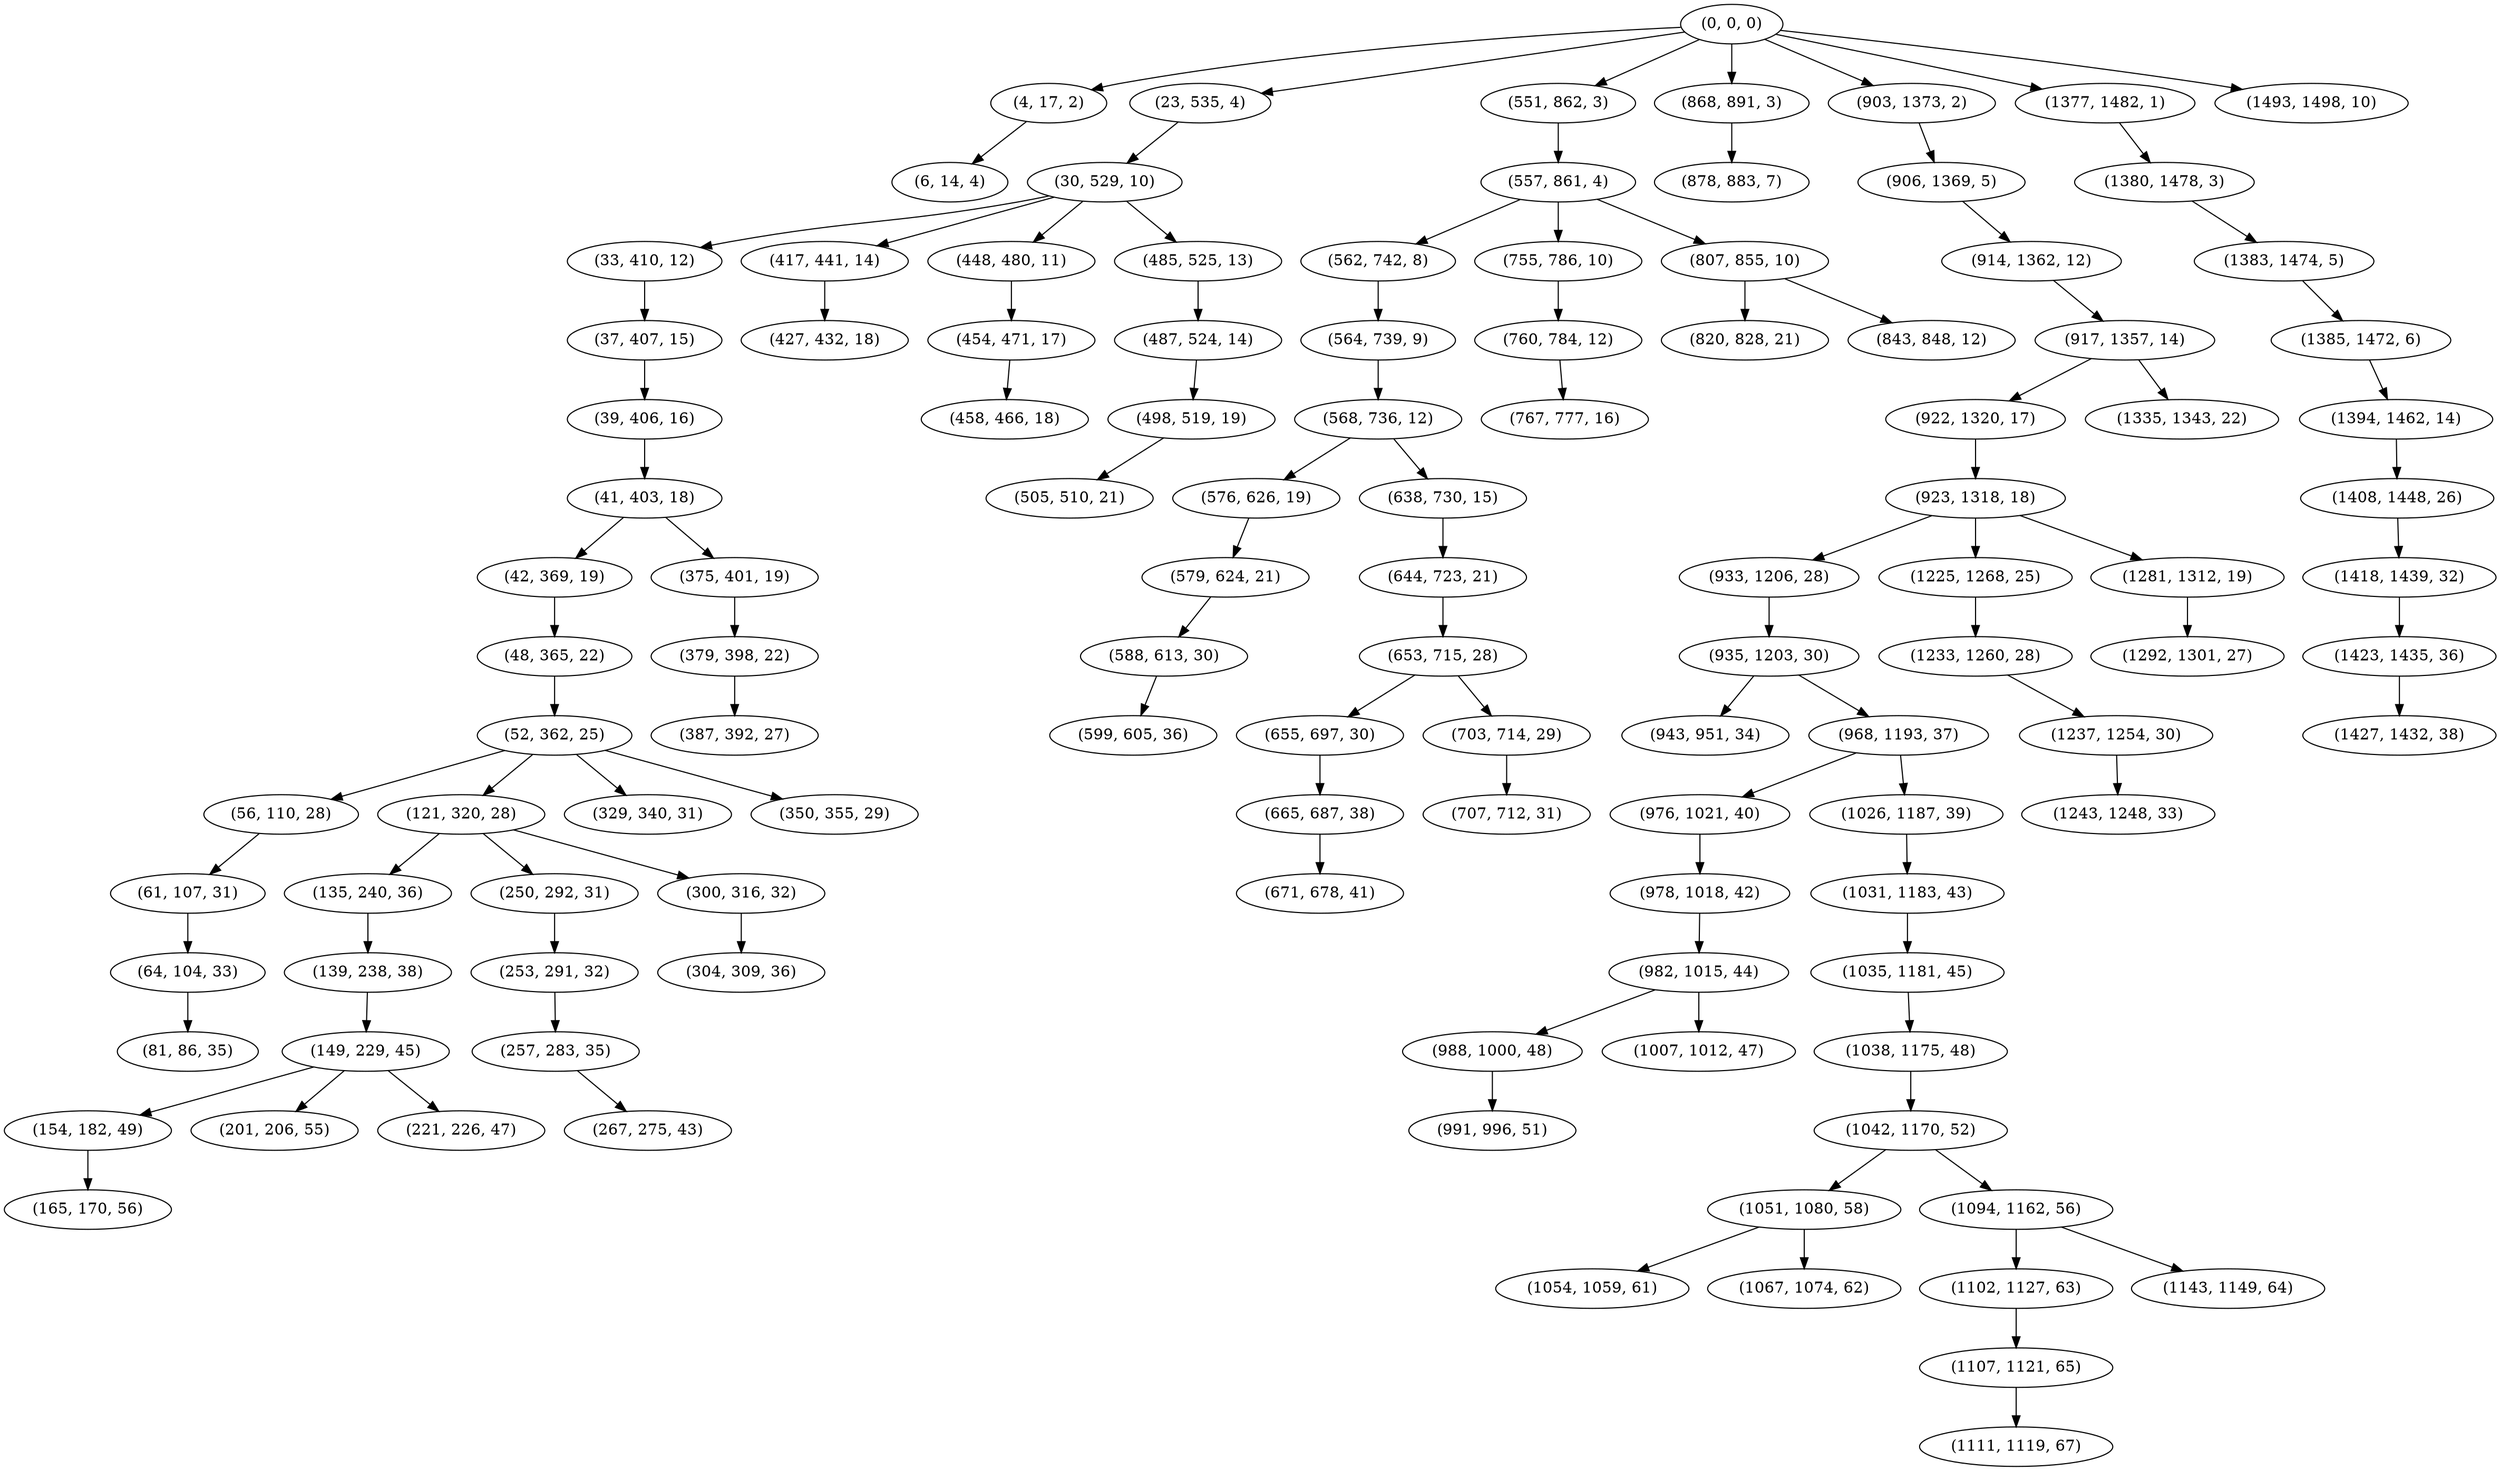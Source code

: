 digraph tree {
    "(0, 0, 0)";
    "(4, 17, 2)";
    "(6, 14, 4)";
    "(23, 535, 4)";
    "(30, 529, 10)";
    "(33, 410, 12)";
    "(37, 407, 15)";
    "(39, 406, 16)";
    "(41, 403, 18)";
    "(42, 369, 19)";
    "(48, 365, 22)";
    "(52, 362, 25)";
    "(56, 110, 28)";
    "(61, 107, 31)";
    "(64, 104, 33)";
    "(81, 86, 35)";
    "(121, 320, 28)";
    "(135, 240, 36)";
    "(139, 238, 38)";
    "(149, 229, 45)";
    "(154, 182, 49)";
    "(165, 170, 56)";
    "(201, 206, 55)";
    "(221, 226, 47)";
    "(250, 292, 31)";
    "(253, 291, 32)";
    "(257, 283, 35)";
    "(267, 275, 43)";
    "(300, 316, 32)";
    "(304, 309, 36)";
    "(329, 340, 31)";
    "(350, 355, 29)";
    "(375, 401, 19)";
    "(379, 398, 22)";
    "(387, 392, 27)";
    "(417, 441, 14)";
    "(427, 432, 18)";
    "(448, 480, 11)";
    "(454, 471, 17)";
    "(458, 466, 18)";
    "(485, 525, 13)";
    "(487, 524, 14)";
    "(498, 519, 19)";
    "(505, 510, 21)";
    "(551, 862, 3)";
    "(557, 861, 4)";
    "(562, 742, 8)";
    "(564, 739, 9)";
    "(568, 736, 12)";
    "(576, 626, 19)";
    "(579, 624, 21)";
    "(588, 613, 30)";
    "(599, 605, 36)";
    "(638, 730, 15)";
    "(644, 723, 21)";
    "(653, 715, 28)";
    "(655, 697, 30)";
    "(665, 687, 38)";
    "(671, 678, 41)";
    "(703, 714, 29)";
    "(707, 712, 31)";
    "(755, 786, 10)";
    "(760, 784, 12)";
    "(767, 777, 16)";
    "(807, 855, 10)";
    "(820, 828, 21)";
    "(843, 848, 12)";
    "(868, 891, 3)";
    "(878, 883, 7)";
    "(903, 1373, 2)";
    "(906, 1369, 5)";
    "(914, 1362, 12)";
    "(917, 1357, 14)";
    "(922, 1320, 17)";
    "(923, 1318, 18)";
    "(933, 1206, 28)";
    "(935, 1203, 30)";
    "(943, 951, 34)";
    "(968, 1193, 37)";
    "(976, 1021, 40)";
    "(978, 1018, 42)";
    "(982, 1015, 44)";
    "(988, 1000, 48)";
    "(991, 996, 51)";
    "(1007, 1012, 47)";
    "(1026, 1187, 39)";
    "(1031, 1183, 43)";
    "(1035, 1181, 45)";
    "(1038, 1175, 48)";
    "(1042, 1170, 52)";
    "(1051, 1080, 58)";
    "(1054, 1059, 61)";
    "(1067, 1074, 62)";
    "(1094, 1162, 56)";
    "(1102, 1127, 63)";
    "(1107, 1121, 65)";
    "(1111, 1119, 67)";
    "(1143, 1149, 64)";
    "(1225, 1268, 25)";
    "(1233, 1260, 28)";
    "(1237, 1254, 30)";
    "(1243, 1248, 33)";
    "(1281, 1312, 19)";
    "(1292, 1301, 27)";
    "(1335, 1343, 22)";
    "(1377, 1482, 1)";
    "(1380, 1478, 3)";
    "(1383, 1474, 5)";
    "(1385, 1472, 6)";
    "(1394, 1462, 14)";
    "(1408, 1448, 26)";
    "(1418, 1439, 32)";
    "(1423, 1435, 36)";
    "(1427, 1432, 38)";
    "(1493, 1498, 10)";
    "(0, 0, 0)" -> "(4, 17, 2)";
    "(0, 0, 0)" -> "(23, 535, 4)";
    "(0, 0, 0)" -> "(551, 862, 3)";
    "(0, 0, 0)" -> "(868, 891, 3)";
    "(0, 0, 0)" -> "(903, 1373, 2)";
    "(0, 0, 0)" -> "(1377, 1482, 1)";
    "(0, 0, 0)" -> "(1493, 1498, 10)";
    "(4, 17, 2)" -> "(6, 14, 4)";
    "(23, 535, 4)" -> "(30, 529, 10)";
    "(30, 529, 10)" -> "(33, 410, 12)";
    "(30, 529, 10)" -> "(417, 441, 14)";
    "(30, 529, 10)" -> "(448, 480, 11)";
    "(30, 529, 10)" -> "(485, 525, 13)";
    "(33, 410, 12)" -> "(37, 407, 15)";
    "(37, 407, 15)" -> "(39, 406, 16)";
    "(39, 406, 16)" -> "(41, 403, 18)";
    "(41, 403, 18)" -> "(42, 369, 19)";
    "(41, 403, 18)" -> "(375, 401, 19)";
    "(42, 369, 19)" -> "(48, 365, 22)";
    "(48, 365, 22)" -> "(52, 362, 25)";
    "(52, 362, 25)" -> "(56, 110, 28)";
    "(52, 362, 25)" -> "(121, 320, 28)";
    "(52, 362, 25)" -> "(329, 340, 31)";
    "(52, 362, 25)" -> "(350, 355, 29)";
    "(56, 110, 28)" -> "(61, 107, 31)";
    "(61, 107, 31)" -> "(64, 104, 33)";
    "(64, 104, 33)" -> "(81, 86, 35)";
    "(121, 320, 28)" -> "(135, 240, 36)";
    "(121, 320, 28)" -> "(250, 292, 31)";
    "(121, 320, 28)" -> "(300, 316, 32)";
    "(135, 240, 36)" -> "(139, 238, 38)";
    "(139, 238, 38)" -> "(149, 229, 45)";
    "(149, 229, 45)" -> "(154, 182, 49)";
    "(149, 229, 45)" -> "(201, 206, 55)";
    "(149, 229, 45)" -> "(221, 226, 47)";
    "(154, 182, 49)" -> "(165, 170, 56)";
    "(250, 292, 31)" -> "(253, 291, 32)";
    "(253, 291, 32)" -> "(257, 283, 35)";
    "(257, 283, 35)" -> "(267, 275, 43)";
    "(300, 316, 32)" -> "(304, 309, 36)";
    "(375, 401, 19)" -> "(379, 398, 22)";
    "(379, 398, 22)" -> "(387, 392, 27)";
    "(417, 441, 14)" -> "(427, 432, 18)";
    "(448, 480, 11)" -> "(454, 471, 17)";
    "(454, 471, 17)" -> "(458, 466, 18)";
    "(485, 525, 13)" -> "(487, 524, 14)";
    "(487, 524, 14)" -> "(498, 519, 19)";
    "(498, 519, 19)" -> "(505, 510, 21)";
    "(551, 862, 3)" -> "(557, 861, 4)";
    "(557, 861, 4)" -> "(562, 742, 8)";
    "(557, 861, 4)" -> "(755, 786, 10)";
    "(557, 861, 4)" -> "(807, 855, 10)";
    "(562, 742, 8)" -> "(564, 739, 9)";
    "(564, 739, 9)" -> "(568, 736, 12)";
    "(568, 736, 12)" -> "(576, 626, 19)";
    "(568, 736, 12)" -> "(638, 730, 15)";
    "(576, 626, 19)" -> "(579, 624, 21)";
    "(579, 624, 21)" -> "(588, 613, 30)";
    "(588, 613, 30)" -> "(599, 605, 36)";
    "(638, 730, 15)" -> "(644, 723, 21)";
    "(644, 723, 21)" -> "(653, 715, 28)";
    "(653, 715, 28)" -> "(655, 697, 30)";
    "(653, 715, 28)" -> "(703, 714, 29)";
    "(655, 697, 30)" -> "(665, 687, 38)";
    "(665, 687, 38)" -> "(671, 678, 41)";
    "(703, 714, 29)" -> "(707, 712, 31)";
    "(755, 786, 10)" -> "(760, 784, 12)";
    "(760, 784, 12)" -> "(767, 777, 16)";
    "(807, 855, 10)" -> "(820, 828, 21)";
    "(807, 855, 10)" -> "(843, 848, 12)";
    "(868, 891, 3)" -> "(878, 883, 7)";
    "(903, 1373, 2)" -> "(906, 1369, 5)";
    "(906, 1369, 5)" -> "(914, 1362, 12)";
    "(914, 1362, 12)" -> "(917, 1357, 14)";
    "(917, 1357, 14)" -> "(922, 1320, 17)";
    "(917, 1357, 14)" -> "(1335, 1343, 22)";
    "(922, 1320, 17)" -> "(923, 1318, 18)";
    "(923, 1318, 18)" -> "(933, 1206, 28)";
    "(923, 1318, 18)" -> "(1225, 1268, 25)";
    "(923, 1318, 18)" -> "(1281, 1312, 19)";
    "(933, 1206, 28)" -> "(935, 1203, 30)";
    "(935, 1203, 30)" -> "(943, 951, 34)";
    "(935, 1203, 30)" -> "(968, 1193, 37)";
    "(968, 1193, 37)" -> "(976, 1021, 40)";
    "(968, 1193, 37)" -> "(1026, 1187, 39)";
    "(976, 1021, 40)" -> "(978, 1018, 42)";
    "(978, 1018, 42)" -> "(982, 1015, 44)";
    "(982, 1015, 44)" -> "(988, 1000, 48)";
    "(982, 1015, 44)" -> "(1007, 1012, 47)";
    "(988, 1000, 48)" -> "(991, 996, 51)";
    "(1026, 1187, 39)" -> "(1031, 1183, 43)";
    "(1031, 1183, 43)" -> "(1035, 1181, 45)";
    "(1035, 1181, 45)" -> "(1038, 1175, 48)";
    "(1038, 1175, 48)" -> "(1042, 1170, 52)";
    "(1042, 1170, 52)" -> "(1051, 1080, 58)";
    "(1042, 1170, 52)" -> "(1094, 1162, 56)";
    "(1051, 1080, 58)" -> "(1054, 1059, 61)";
    "(1051, 1080, 58)" -> "(1067, 1074, 62)";
    "(1094, 1162, 56)" -> "(1102, 1127, 63)";
    "(1094, 1162, 56)" -> "(1143, 1149, 64)";
    "(1102, 1127, 63)" -> "(1107, 1121, 65)";
    "(1107, 1121, 65)" -> "(1111, 1119, 67)";
    "(1225, 1268, 25)" -> "(1233, 1260, 28)";
    "(1233, 1260, 28)" -> "(1237, 1254, 30)";
    "(1237, 1254, 30)" -> "(1243, 1248, 33)";
    "(1281, 1312, 19)" -> "(1292, 1301, 27)";
    "(1377, 1482, 1)" -> "(1380, 1478, 3)";
    "(1380, 1478, 3)" -> "(1383, 1474, 5)";
    "(1383, 1474, 5)" -> "(1385, 1472, 6)";
    "(1385, 1472, 6)" -> "(1394, 1462, 14)";
    "(1394, 1462, 14)" -> "(1408, 1448, 26)";
    "(1408, 1448, 26)" -> "(1418, 1439, 32)";
    "(1418, 1439, 32)" -> "(1423, 1435, 36)";
    "(1423, 1435, 36)" -> "(1427, 1432, 38)";
}
